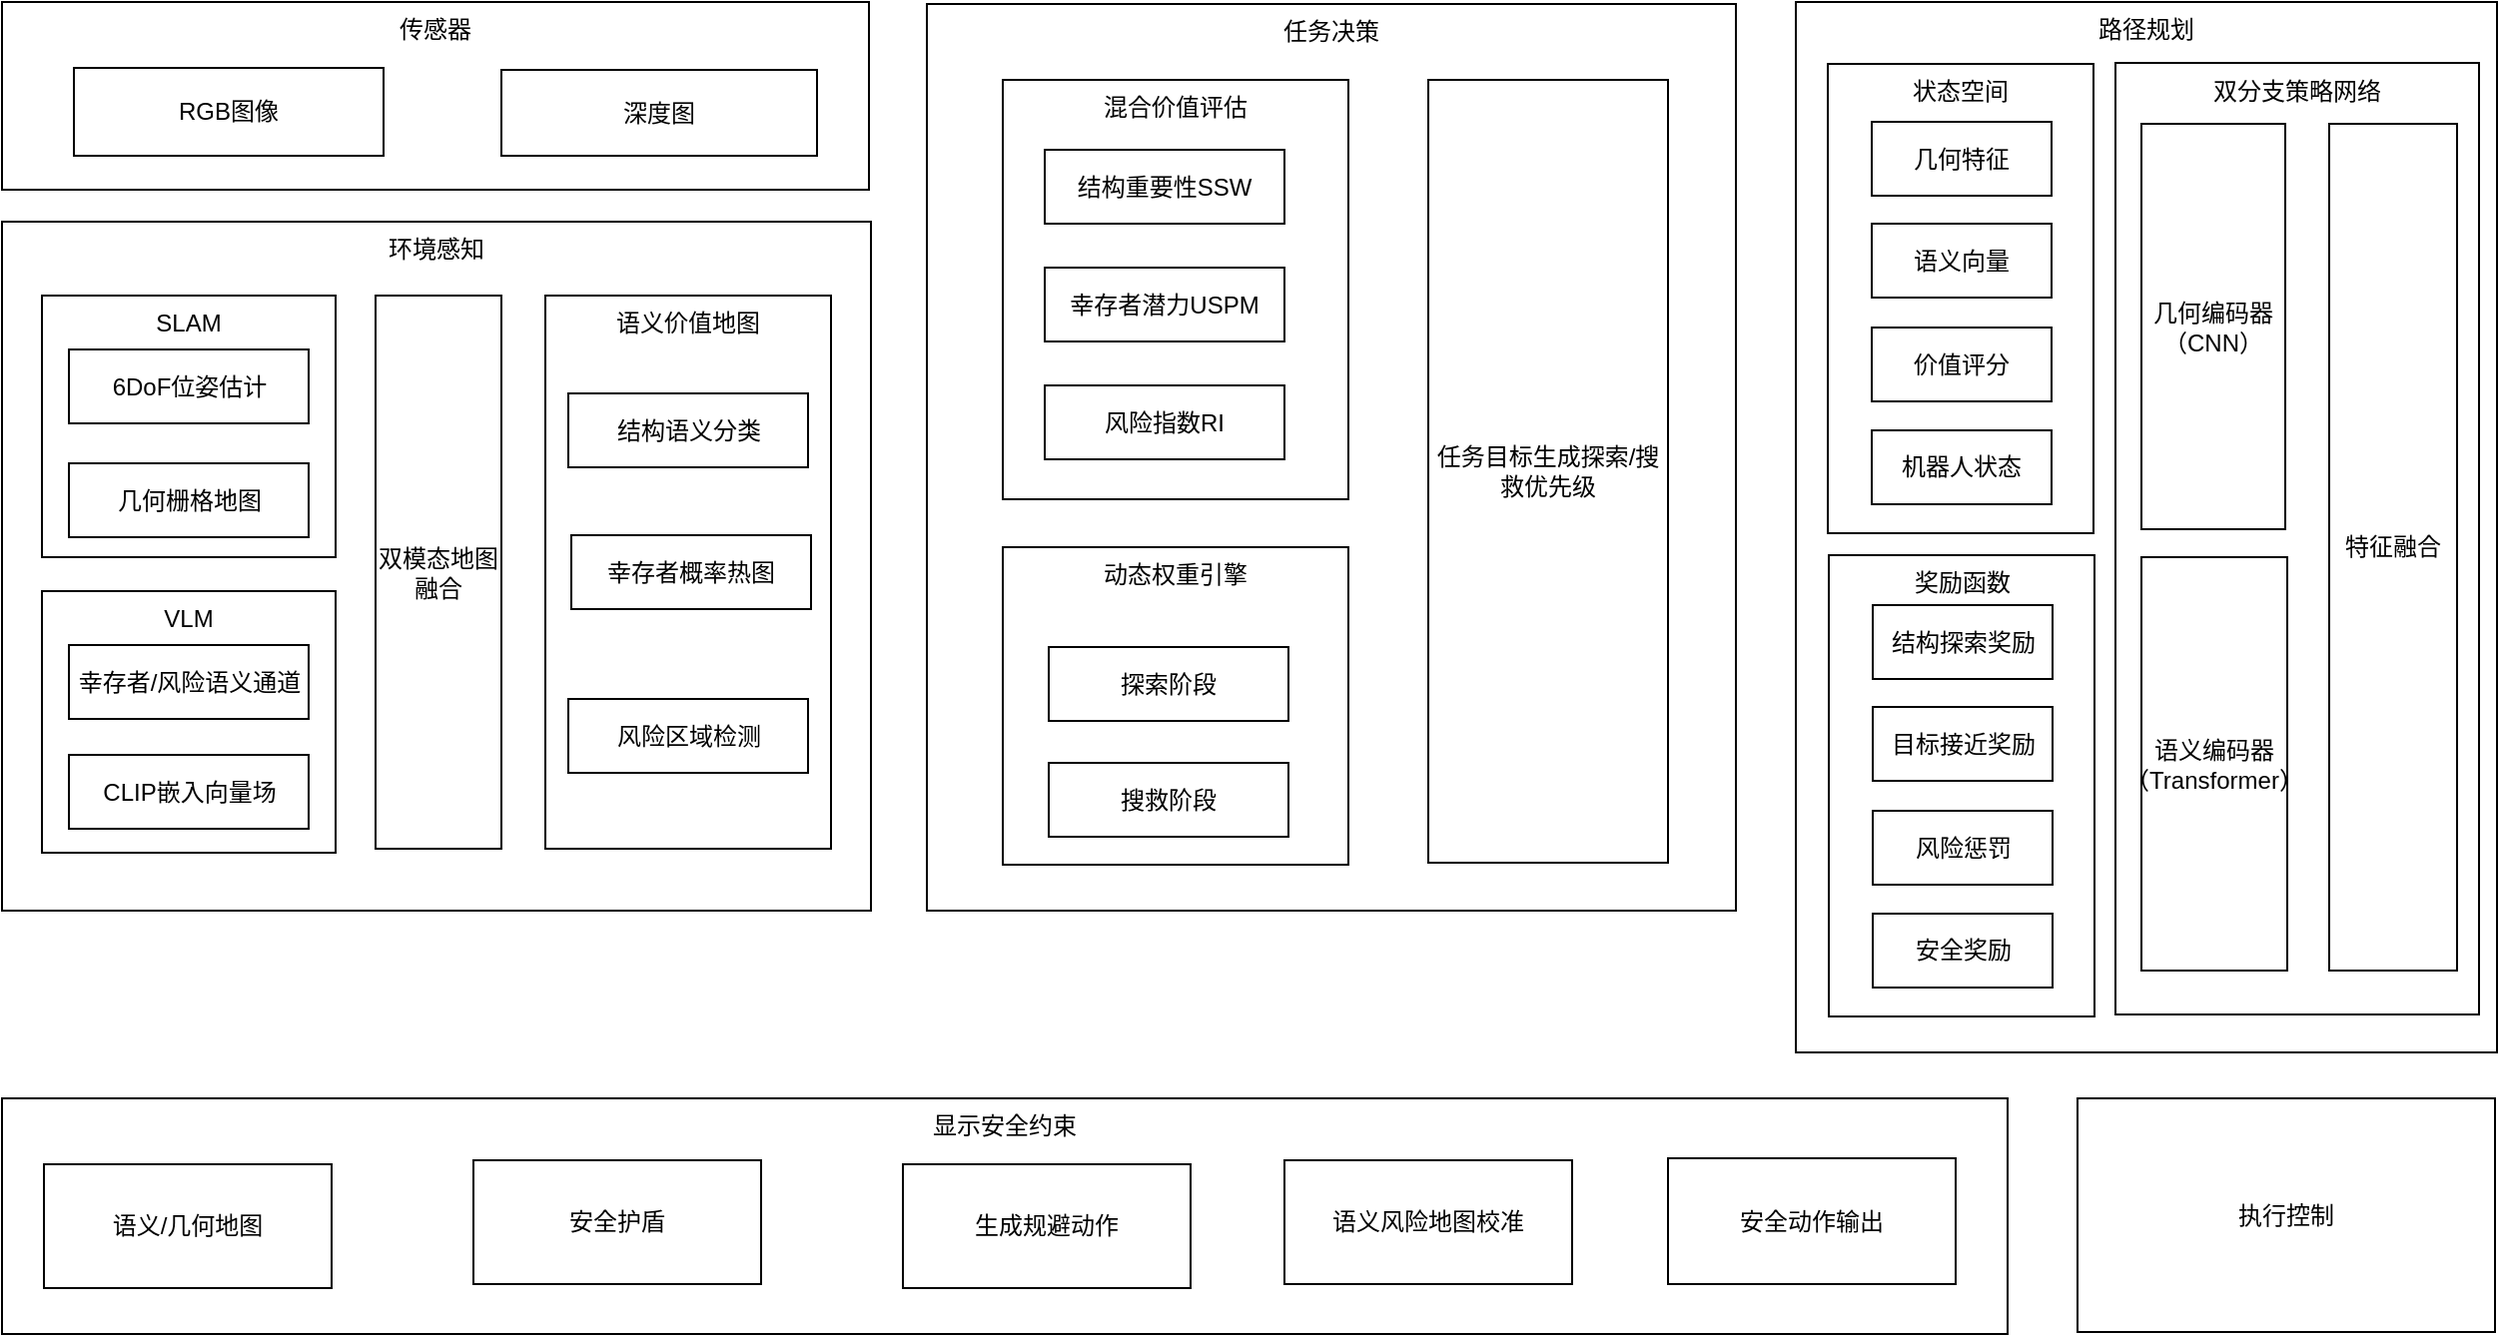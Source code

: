 <mxfile version="26.2.13">
  <diagram name="第 1 页" id="hcM3pxMRn5J36v_k0EG8">
    <mxGraphModel dx="1717" dy="955" grid="0" gridSize="10" guides="1" tooltips="1" connect="1" arrows="1" fold="1" page="1" pageScale="1" pageWidth="1654" pageHeight="1169" math="0" shadow="0">
      <root>
        <mxCell id="0" />
        <mxCell id="1" parent="0" />
        <mxCell id="WpFYKBySPFAZ0uOc6NMJ-3" value="传感器" style="rounded=0;whiteSpace=wrap;html=1;verticalAlign=top;" vertex="1" parent="1">
          <mxGeometry x="270" y="226" width="434" height="94" as="geometry" />
        </mxCell>
        <mxCell id="WpFYKBySPFAZ0uOc6NMJ-4" value="环境感知" style="rounded=0;whiteSpace=wrap;html=1;verticalAlign=top;" vertex="1" parent="1">
          <mxGeometry x="270" y="336" width="435" height="345" as="geometry" />
        </mxCell>
        <mxCell id="WpFYKBySPFAZ0uOc6NMJ-5" value="任务决策" style="rounded=0;whiteSpace=wrap;html=1;verticalAlign=top;" vertex="1" parent="1">
          <mxGeometry x="733" y="227" width="405" height="454" as="geometry" />
        </mxCell>
        <mxCell id="WpFYKBySPFAZ0uOc6NMJ-6" value="路径规划" style="rounded=0;whiteSpace=wrap;html=1;verticalAlign=top;" vertex="1" parent="1">
          <mxGeometry x="1168" y="226" width="351" height="526" as="geometry" />
        </mxCell>
        <mxCell id="WpFYKBySPFAZ0uOc6NMJ-7" value="执行控制" style="rounded=0;whiteSpace=wrap;html=1;" vertex="1" parent="1">
          <mxGeometry x="1309" y="775" width="209" height="117" as="geometry" />
        </mxCell>
        <mxCell id="WpFYKBySPFAZ0uOc6NMJ-8" value="SLAM" style="rounded=0;whiteSpace=wrap;html=1;verticalAlign=top;" vertex="1" parent="1">
          <mxGeometry x="290" y="373" width="147" height="131" as="geometry" />
        </mxCell>
        <mxCell id="WpFYKBySPFAZ0uOc6NMJ-10" value="VLM" style="rounded=0;whiteSpace=wrap;html=1;verticalAlign=top;" vertex="1" parent="1">
          <mxGeometry x="290" y="521" width="147" height="131" as="geometry" />
        </mxCell>
        <mxCell id="WpFYKBySPFAZ0uOc6NMJ-13" value="双模态地图融合" style="rounded=0;whiteSpace=wrap;html=1;" vertex="1" parent="1">
          <mxGeometry x="457" y="373" width="63" height="277" as="geometry" />
        </mxCell>
        <mxCell id="WpFYKBySPFAZ0uOc6NMJ-20" value="混合价值评估" style="rounded=0;whiteSpace=wrap;html=1;verticalAlign=top;" vertex="1" parent="1">
          <mxGeometry x="771" y="265" width="173" height="210" as="geometry" />
        </mxCell>
        <mxCell id="WpFYKBySPFAZ0uOc6NMJ-14" value="结构重要性SSW" style="rounded=0;whiteSpace=wrap;html=1;" vertex="1" parent="1">
          <mxGeometry x="792" y="300" width="120" height="37" as="geometry" />
        </mxCell>
        <mxCell id="WpFYKBySPFAZ0uOc6NMJ-15" value="幸存者潜力USPM" style="rounded=0;whiteSpace=wrap;html=1;" vertex="1" parent="1">
          <mxGeometry x="792" y="359" width="120" height="37" as="geometry" />
        </mxCell>
        <mxCell id="WpFYKBySPFAZ0uOc6NMJ-16" value="风险指数RI" style="rounded=0;whiteSpace=wrap;html=1;" vertex="1" parent="1">
          <mxGeometry x="792" y="418" width="120" height="37" as="geometry" />
        </mxCell>
        <mxCell id="WpFYKBySPFAZ0uOc6NMJ-17" value="动态权重引擎" style="rounded=0;whiteSpace=wrap;html=1;verticalAlign=top;" vertex="1" parent="1">
          <mxGeometry x="771" y="499" width="173" height="159" as="geometry" />
        </mxCell>
        <mxCell id="WpFYKBySPFAZ0uOc6NMJ-18" value="任务目标生成探索/搜救优先级" style="rounded=0;whiteSpace=wrap;html=1;" vertex="1" parent="1">
          <mxGeometry x="984" y="265" width="120" height="392" as="geometry" />
        </mxCell>
        <mxCell id="WpFYKBySPFAZ0uOc6NMJ-21" value="探索阶段" style="rounded=0;whiteSpace=wrap;html=1;" vertex="1" parent="1">
          <mxGeometry x="794" y="549" width="120" height="37" as="geometry" />
        </mxCell>
        <mxCell id="WpFYKBySPFAZ0uOc6NMJ-22" value="搜救阶段" style="rounded=0;whiteSpace=wrap;html=1;" vertex="1" parent="1">
          <mxGeometry x="794" y="607" width="120" height="37" as="geometry" />
        </mxCell>
        <mxCell id="WpFYKBySPFAZ0uOc6NMJ-70" value="双分支策略网络" style="rounded=0;whiteSpace=wrap;html=1;verticalAlign=top;" vertex="1" parent="1">
          <mxGeometry x="1328" y="256.5" width="182" height="476.5" as="geometry" />
        </mxCell>
        <mxCell id="WpFYKBySPFAZ0uOc6NMJ-23" value="状态空间" style="rounded=0;whiteSpace=wrap;html=1;verticalAlign=top;" vertex="1" parent="1">
          <mxGeometry x="1184" y="257" width="133" height="235" as="geometry" />
        </mxCell>
        <mxCell id="WpFYKBySPFAZ0uOc6NMJ-24" value="几何编码器（CNN）" style="rounded=0;whiteSpace=wrap;html=1;" vertex="1" parent="1">
          <mxGeometry x="1341" y="287" width="72" height="203" as="geometry" />
        </mxCell>
        <mxCell id="WpFYKBySPFAZ0uOc6NMJ-25" value="语义编码器（Transformer）" style="rounded=0;whiteSpace=wrap;html=1;" vertex="1" parent="1">
          <mxGeometry x="1341" y="504" width="73" height="207" as="geometry" />
        </mxCell>
        <mxCell id="WpFYKBySPFAZ0uOc6NMJ-26" value="显示安全约束" style="rounded=0;whiteSpace=wrap;html=1;verticalAlign=top;" vertex="1" parent="1">
          <mxGeometry x="270" y="775" width="1004" height="118" as="geometry" />
        </mxCell>
        <mxCell id="WpFYKBySPFAZ0uOc6NMJ-27" value="RGB图像" style="rounded=0;whiteSpace=wrap;html=1;" vertex="1" parent="1">
          <mxGeometry x="306" y="259" width="155" height="44" as="geometry" />
        </mxCell>
        <mxCell id="WpFYKBySPFAZ0uOc6NMJ-29" value="深度图" style="rounded=0;whiteSpace=wrap;html=1;" vertex="1" parent="1">
          <mxGeometry x="520" y="260" width="158" height="43" as="geometry" />
        </mxCell>
        <mxCell id="WpFYKBySPFAZ0uOc6NMJ-30" value="生成规避动作" style="rounded=0;whiteSpace=wrap;html=1;" vertex="1" parent="1">
          <mxGeometry x="721" y="808" width="144" height="62" as="geometry" />
        </mxCell>
        <mxCell id="WpFYKBySPFAZ0uOc6NMJ-32" value="语义风险地图校准" style="rounded=0;whiteSpace=wrap;html=1;" vertex="1" parent="1">
          <mxGeometry x="912" y="806" width="144" height="62" as="geometry" />
        </mxCell>
        <mxCell id="WpFYKBySPFAZ0uOc6NMJ-34" value="几何特征" style="rounded=0;whiteSpace=wrap;html=1;" vertex="1" parent="1">
          <mxGeometry x="1206" y="286" width="90" height="37" as="geometry" />
        </mxCell>
        <mxCell id="WpFYKBySPFAZ0uOc6NMJ-36" value="语义向量" style="rounded=0;whiteSpace=wrap;html=1;" vertex="1" parent="1">
          <mxGeometry x="1206" y="337" width="90" height="37" as="geometry" />
        </mxCell>
        <mxCell id="WpFYKBySPFAZ0uOc6NMJ-37" value="价值评分" style="rounded=0;whiteSpace=wrap;html=1;" vertex="1" parent="1">
          <mxGeometry x="1206" y="389" width="90" height="37" as="geometry" />
        </mxCell>
        <mxCell id="WpFYKBySPFAZ0uOc6NMJ-38" value="机器人状态" style="rounded=0;whiteSpace=wrap;html=1;" vertex="1" parent="1">
          <mxGeometry x="1206" y="440.5" width="90" height="37" as="geometry" />
        </mxCell>
        <mxCell id="WpFYKBySPFAZ0uOc6NMJ-39" value="奖励函数" style="rounded=0;whiteSpace=wrap;html=1;verticalAlign=top;" vertex="1" parent="1">
          <mxGeometry x="1184.5" y="503" width="133" height="231" as="geometry" />
        </mxCell>
        <mxCell id="WpFYKBySPFAZ0uOc6NMJ-40" value="结构探索奖励" style="rounded=0;whiteSpace=wrap;html=1;" vertex="1" parent="1">
          <mxGeometry x="1206.5" y="528" width="90" height="37" as="geometry" />
        </mxCell>
        <mxCell id="WpFYKBySPFAZ0uOc6NMJ-41" value="目标接近奖励" style="rounded=0;whiteSpace=wrap;html=1;" vertex="1" parent="1">
          <mxGeometry x="1206.5" y="579" width="90" height="37" as="geometry" />
        </mxCell>
        <mxCell id="WpFYKBySPFAZ0uOc6NMJ-42" value="风险惩罚" style="rounded=0;whiteSpace=wrap;html=1;" vertex="1" parent="1">
          <mxGeometry x="1206.5" y="631" width="90" height="37" as="geometry" />
        </mxCell>
        <mxCell id="WpFYKBySPFAZ0uOc6NMJ-43" value="安全奖励" style="rounded=0;whiteSpace=wrap;html=1;" vertex="1" parent="1">
          <mxGeometry x="1206.5" y="682.5" width="90" height="37" as="geometry" />
        </mxCell>
        <mxCell id="WpFYKBySPFAZ0uOc6NMJ-44" value="特征融合" style="rounded=0;whiteSpace=wrap;html=1;" vertex="1" parent="1">
          <mxGeometry x="1435" y="287" width="64" height="424" as="geometry" />
        </mxCell>
        <mxCell id="WpFYKBySPFAZ0uOc6NMJ-49" value="6DoF位姿估计" style="rounded=0;whiteSpace=wrap;html=1;" vertex="1" parent="1">
          <mxGeometry x="303.5" y="400" width="120" height="37" as="geometry" />
        </mxCell>
        <mxCell id="WpFYKBySPFAZ0uOc6NMJ-50" value="几何栅格地图" style="rounded=0;whiteSpace=wrap;html=1;" vertex="1" parent="1">
          <mxGeometry x="303.5" y="457" width="120" height="37" as="geometry" />
        </mxCell>
        <mxCell id="WpFYKBySPFAZ0uOc6NMJ-51" value="CLIP嵌入向量场" style="rounded=0;whiteSpace=wrap;html=1;" vertex="1" parent="1">
          <mxGeometry x="303.5" y="603" width="120" height="37" as="geometry" />
        </mxCell>
        <mxCell id="WpFYKBySPFAZ0uOc6NMJ-52" value="幸存者/风险语义通道" style="rounded=0;whiteSpace=wrap;html=1;" vertex="1" parent="1">
          <mxGeometry x="303.5" y="548" width="120" height="37" as="geometry" />
        </mxCell>
        <mxCell id="WpFYKBySPFAZ0uOc6NMJ-53" value="语义价值地图" style="rounded=0;whiteSpace=wrap;verticalAlign=top;" vertex="1" parent="1">
          <mxGeometry x="542" y="373" width="143" height="277" as="geometry" />
        </mxCell>
        <mxCell id="WpFYKBySPFAZ0uOc6NMJ-54" value="结构语义分类" style="rounded=0;whiteSpace=wrap;html=1;" vertex="1" parent="1">
          <mxGeometry x="553.5" y="422" width="120" height="37" as="geometry" />
        </mxCell>
        <mxCell id="WpFYKBySPFAZ0uOc6NMJ-55" value="幸存者概率热图" style="rounded=0;whiteSpace=wrap;html=1;" vertex="1" parent="1">
          <mxGeometry x="555" y="493" width="120" height="37" as="geometry" />
        </mxCell>
        <mxCell id="WpFYKBySPFAZ0uOc6NMJ-56" value="风险区域检测" style="rounded=0;whiteSpace=wrap;html=1;" vertex="1" parent="1">
          <mxGeometry x="553.5" y="575" width="120" height="37" as="geometry" />
        </mxCell>
        <mxCell id="WpFYKBySPFAZ0uOc6NMJ-60" value="语义/几何地图" style="rounded=0;whiteSpace=wrap;html=1;" vertex="1" parent="1">
          <mxGeometry x="291" y="808" width="144" height="62" as="geometry" />
        </mxCell>
        <mxCell id="WpFYKBySPFAZ0uOc6NMJ-61" value="安全护盾" style="rounded=0;whiteSpace=wrap;html=1;" vertex="1" parent="1">
          <mxGeometry x="506" y="806" width="144" height="62" as="geometry" />
        </mxCell>
        <mxCell id="WpFYKBySPFAZ0uOc6NMJ-63" value="安全动作输出" style="rounded=0;whiteSpace=wrap;html=1;" vertex="1" parent="1">
          <mxGeometry x="1104" y="805" width="144" height="63" as="geometry" />
        </mxCell>
      </root>
    </mxGraphModel>
  </diagram>
</mxfile>
